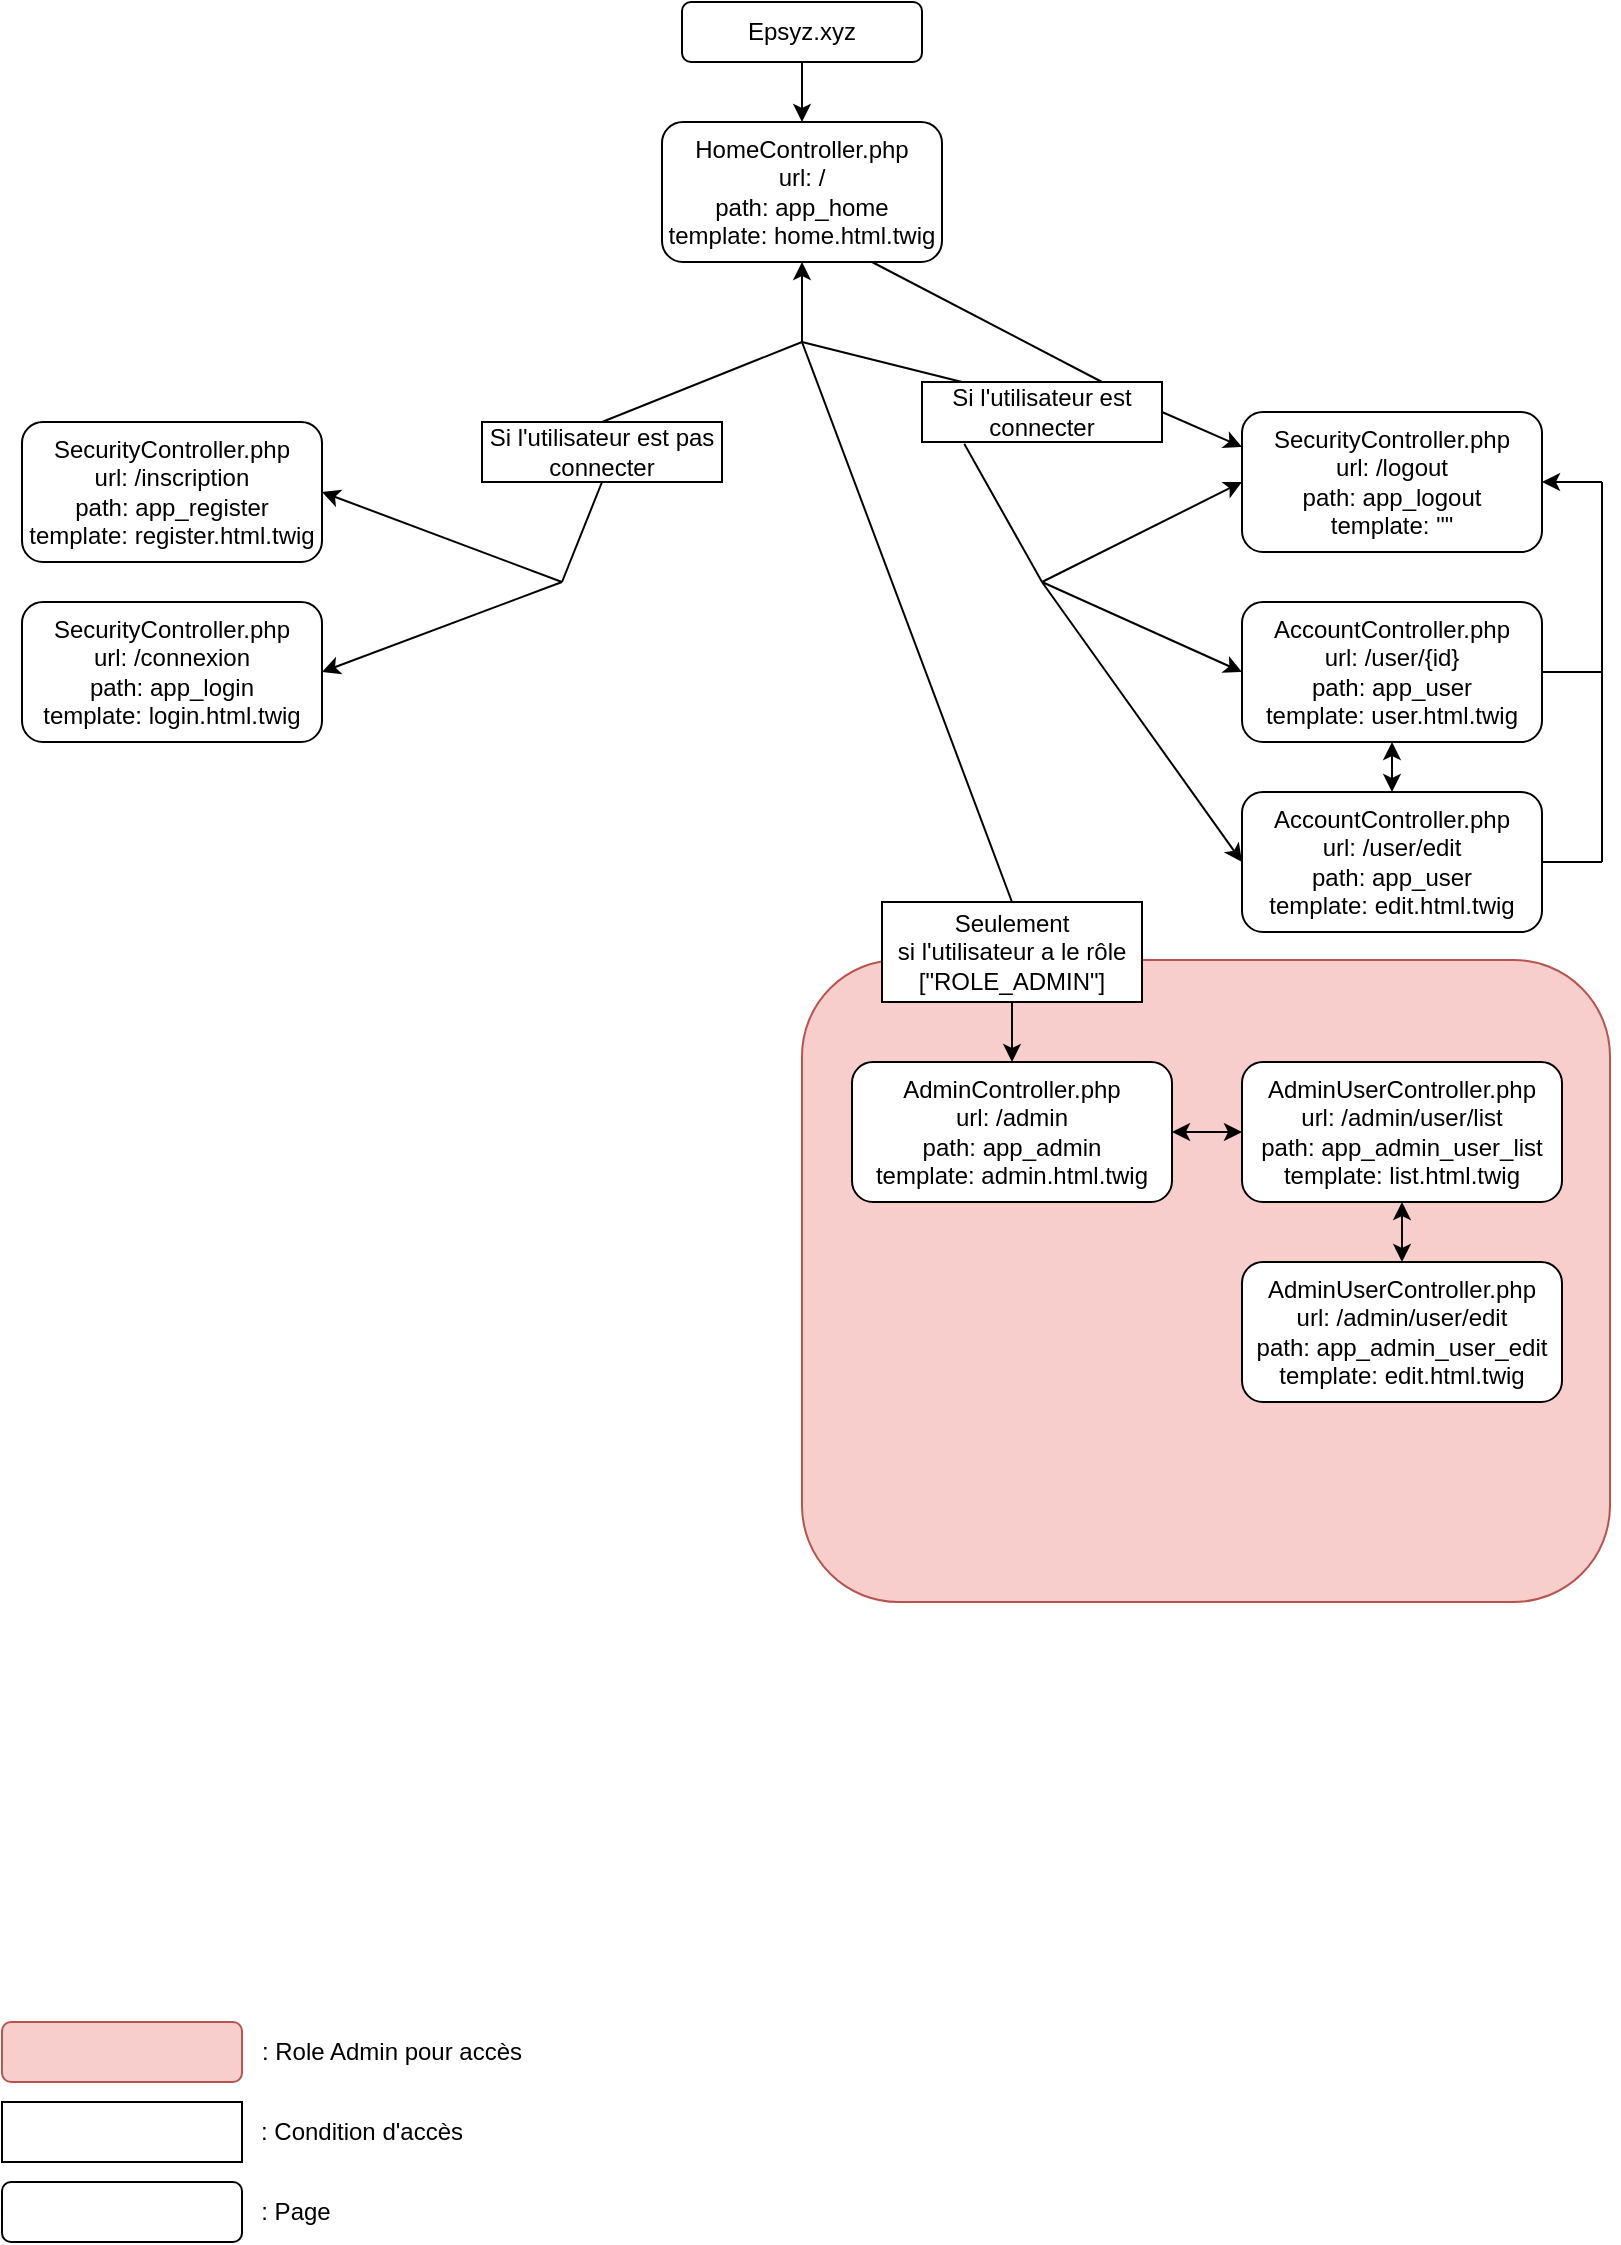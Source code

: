 <mxfile version="16.6.6" type="device"><diagram id="jgfl8DLM42HzcZeHC3-M" name="Accès pages principales"><mxGraphModel dx="813" dy="454" grid="1" gridSize="10" guides="1" tooltips="1" connect="1" arrows="1" fold="1" page="1" pageScale="1" pageWidth="827" pageHeight="1169" math="0" shadow="0"><root><mxCell id="0"/><mxCell id="1" parent="0"/><mxCell id="AmTw-HGfdpwaUKoKvzXh-41" value="SecurityController.php&lt;br&gt;url: /connexion&lt;br&gt;path: app_login&lt;br&gt;template: login.html.twig" style="rounded=1;whiteSpace=wrap;html=1;" parent="1" vertex="1"><mxGeometry x="20" y="330" width="150" height="70" as="geometry"/></mxCell><mxCell id="AmTw-HGfdpwaUKoKvzXh-43" value="SecurityController.php&lt;br&gt;url: /inscription&lt;br&gt;path: app_register&lt;br&gt;template: register.html.twig" style="rounded=1;whiteSpace=wrap;html=1;" parent="1" vertex="1"><mxGeometry x="20" y="240" width="150" height="70" as="geometry"/></mxCell><mxCell id="AmTw-HGfdpwaUKoKvzXh-44" value="SecurityController.php&lt;br&gt;url: /logout&lt;br&gt;path: app_logout&lt;br&gt;template: &quot;&quot;" style="rounded=1;whiteSpace=wrap;html=1;" parent="1" vertex="1"><mxGeometry x="630" y="235" width="150" height="70" as="geometry"/></mxCell><mxCell id="AmTw-HGfdpwaUKoKvzXh-45" value="HomeController.php&lt;br&gt;url: /&lt;br&gt;path: app_home&lt;br&gt;template: home.html.twig" style="rounded=1;whiteSpace=wrap;html=1;" parent="1" vertex="1"><mxGeometry x="340" y="90" width="140" height="70" as="geometry"/></mxCell><mxCell id="AmTw-HGfdpwaUKoKvzXh-49" style="edgeStyle=orthogonalEdgeStyle;rounded=0;orthogonalLoop=1;jettySize=auto;html=1;" parent="1" source="AmTw-HGfdpwaUKoKvzXh-48" target="AmTw-HGfdpwaUKoKvzXh-45" edge="1"><mxGeometry relative="1" as="geometry"/></mxCell><mxCell id="AmTw-HGfdpwaUKoKvzXh-48" value="Epsyz.xyz" style="rounded=1;whiteSpace=wrap;html=1;" parent="1" vertex="1"><mxGeometry x="350" y="30" width="120" height="30" as="geometry"/></mxCell><mxCell id="AmTw-HGfdpwaUKoKvzXh-57" value="" style="endArrow=none;html=1;rounded=0;entryX=0.5;entryY=0;entryDx=0;entryDy=0;" parent="1" target="AmTw-HGfdpwaUKoKvzXh-58" edge="1"><mxGeometry width="50" height="50" relative="1" as="geometry"><mxPoint x="410" y="200" as="sourcePoint"/><mxPoint x="360" y="260.0" as="targetPoint"/></mxGeometry></mxCell><mxCell id="AmTw-HGfdpwaUKoKvzXh-58" value="&lt;span&gt;Si l'utilisateur est pas connecter&lt;/span&gt;" style="rounded=0;whiteSpace=wrap;html=1;" parent="1" vertex="1"><mxGeometry x="250" y="240" width="120" height="30" as="geometry"/></mxCell><mxCell id="AmTw-HGfdpwaUKoKvzXh-60" value="" style="endArrow=none;html=1;rounded=0;exitX=0.5;exitY=1;exitDx=0;exitDy=0;" parent="1" source="AmTw-HGfdpwaUKoKvzXh-58" edge="1"><mxGeometry width="50" height="50" relative="1" as="geometry"><mxPoint x="400" y="320" as="sourcePoint"/><mxPoint x="290" y="320" as="targetPoint"/></mxGeometry></mxCell><mxCell id="AmTw-HGfdpwaUKoKvzXh-64" value="" style="endArrow=classic;html=1;rounded=0;entryX=1;entryY=0.5;entryDx=0;entryDy=0;" parent="1" target="AmTw-HGfdpwaUKoKvzXh-43" edge="1"><mxGeometry width="50" height="50" relative="1" as="geometry"><mxPoint x="290" y="320" as="sourcePoint"/><mxPoint x="450" y="270" as="targetPoint"/></mxGeometry></mxCell><mxCell id="AmTw-HGfdpwaUKoKvzXh-65" value="" style="endArrow=classic;html=1;rounded=0;entryX=1;entryY=0.5;entryDx=0;entryDy=0;" parent="1" target="AmTw-HGfdpwaUKoKvzXh-41" edge="1"><mxGeometry width="50" height="50" relative="1" as="geometry"><mxPoint x="290" y="320" as="sourcePoint"/><mxPoint x="450" y="270" as="targetPoint"/></mxGeometry></mxCell><mxCell id="AmTw-HGfdpwaUKoKvzXh-66" value="AccountController.php&lt;br&gt;url: /user/{id}&lt;br&gt;path: app_user&lt;br&gt;template: user.html.twig" style="rounded=1;whiteSpace=wrap;html=1;" parent="1" vertex="1"><mxGeometry x="630" y="330" width="150" height="70" as="geometry"/></mxCell><mxCell id="AmTw-HGfdpwaUKoKvzXh-69" value="&lt;span&gt;Si l'utilisateur est connecter&lt;/span&gt;" style="rounded=0;whiteSpace=wrap;html=1;" parent="1" vertex="1"><mxGeometry x="470" y="220" width="120" height="30" as="geometry"/></mxCell><mxCell id="AmTw-HGfdpwaUKoKvzXh-70" value="" style="endArrow=none;html=1;rounded=0;entryX=0.167;entryY=0;entryDx=0;entryDy=0;entryPerimeter=0;" parent="1" target="AmTw-HGfdpwaUKoKvzXh-69" edge="1"><mxGeometry width="50" height="50" relative="1" as="geometry"><mxPoint x="410" y="200" as="sourcePoint"/><mxPoint x="450" y="270" as="targetPoint"/></mxGeometry></mxCell><mxCell id="AmTw-HGfdpwaUKoKvzXh-71" value="" style="endArrow=none;html=1;rounded=0;exitX=0.176;exitY=1.031;exitDx=0;exitDy=0;exitPerimeter=0;" parent="1" source="AmTw-HGfdpwaUKoKvzXh-69" edge="1"><mxGeometry width="50" height="50" relative="1" as="geometry"><mxPoint x="400" y="320" as="sourcePoint"/><mxPoint x="530" y="320" as="targetPoint"/></mxGeometry></mxCell><mxCell id="AmTw-HGfdpwaUKoKvzXh-72" value="" style="endArrow=classic;html=1;rounded=0;entryX=0;entryY=0.5;entryDx=0;entryDy=0;" parent="1" target="AmTw-HGfdpwaUKoKvzXh-44" edge="1"><mxGeometry width="50" height="50" relative="1" as="geometry"><mxPoint x="530" y="320" as="sourcePoint"/><mxPoint x="450" y="270" as="targetPoint"/></mxGeometry></mxCell><mxCell id="AmTw-HGfdpwaUKoKvzXh-73" value="" style="endArrow=classic;html=1;rounded=0;entryX=0;entryY=0.5;entryDx=0;entryDy=0;" parent="1" target="AmTw-HGfdpwaUKoKvzXh-66" edge="1"><mxGeometry width="50" height="50" relative="1" as="geometry"><mxPoint x="530" y="320" as="sourcePoint"/><mxPoint x="450" y="270" as="targetPoint"/></mxGeometry></mxCell><mxCell id="AmTw-HGfdpwaUKoKvzXh-78" value="" style="rounded=1;whiteSpace=wrap;html=1;" parent="1" vertex="1"><mxGeometry x="10" y="1120" width="120" height="30" as="geometry"/></mxCell><mxCell id="AmTw-HGfdpwaUKoKvzXh-80" value=": Page" style="text;html=1;strokeColor=none;fillColor=none;align=center;verticalAlign=middle;whiteSpace=wrap;rounded=0;" parent="1" vertex="1"><mxGeometry x="127" y="1120" width="60" height="30" as="geometry"/></mxCell><mxCell id="AmTw-HGfdpwaUKoKvzXh-81" value="" style="rounded=0;whiteSpace=wrap;html=1;" parent="1" vertex="1"><mxGeometry x="10" y="1080" width="120" height="30" as="geometry"/></mxCell><mxCell id="AmTw-HGfdpwaUKoKvzXh-82" value=": Condition d'accès" style="text;html=1;strokeColor=none;fillColor=none;align=center;verticalAlign=middle;whiteSpace=wrap;rounded=0;" parent="1" vertex="1"><mxGeometry x="130" y="1080" width="120" height="30" as="geometry"/></mxCell><mxCell id="AmTw-HGfdpwaUKoKvzXh-83" value="" style="endArrow=none;html=1;rounded=0;entryX=0.5;entryY=0;entryDx=0;entryDy=0;" parent="1" target="AmTw-HGfdpwaUKoKvzXh-89" edge="1"><mxGeometry width="50" height="50" relative="1" as="geometry"><mxPoint x="410" y="200" as="sourcePoint"/><mxPoint x="395" y="410" as="targetPoint"/></mxGeometry></mxCell><mxCell id="AmTw-HGfdpwaUKoKvzXh-86" value="" style="rounded=1;whiteSpace=wrap;html=1;fillColor=#f8cecc;strokeColor=#b85450;" parent="1" vertex="1"><mxGeometry x="410" y="509" width="404" height="321" as="geometry"/></mxCell><mxCell id="AmTw-HGfdpwaUKoKvzXh-88" value="&lt;span&gt;AdminController.php&lt;/span&gt;&lt;br&gt;&lt;span&gt;url: /admin&lt;/span&gt;&lt;br&gt;&lt;span&gt;path: app_admin&lt;/span&gt;&lt;br&gt;&lt;span&gt;template: admin.html.twig&lt;/span&gt;" style="rounded=1;whiteSpace=wrap;html=1;" parent="1" vertex="1"><mxGeometry x="435" y="560" width="160" height="70" as="geometry"/></mxCell><mxCell id="AmTw-HGfdpwaUKoKvzXh-89" value="&lt;span&gt;Seulement&lt;/span&gt;&lt;br&gt;&lt;span&gt;si l'utilisateur a le rôle&lt;/span&gt;&lt;br&gt;&lt;span&gt;[&quot;ROLE_ADMIN&quot;]&lt;/span&gt;" style="rounded=0;whiteSpace=wrap;html=1;" parent="1" vertex="1"><mxGeometry x="450" y="480" width="130" height="50" as="geometry"/></mxCell><mxCell id="AmTw-HGfdpwaUKoKvzXh-90" value="" style="rounded=1;whiteSpace=wrap;html=1;fillColor=#f8cecc;strokeColor=#b85450;" parent="1" vertex="1"><mxGeometry x="10" y="1040" width="120" height="30" as="geometry"/></mxCell><mxCell id="AmTw-HGfdpwaUKoKvzXh-91" value=": Role Admin pour accès" style="text;html=1;strokeColor=none;fillColor=none;align=center;verticalAlign=middle;whiteSpace=wrap;rounded=0;" parent="1" vertex="1"><mxGeometry x="130" y="1040" width="150" height="30" as="geometry"/></mxCell><mxCell id="AmTw-HGfdpwaUKoKvzXh-92" value="" style="endArrow=classic;html=1;rounded=0;entryX=0.5;entryY=0;entryDx=0;entryDy=0;exitX=0.5;exitY=1;exitDx=0;exitDy=0;" parent="1" source="AmTw-HGfdpwaUKoKvzXh-89" target="AmTw-HGfdpwaUKoKvzXh-88" edge="1"><mxGeometry width="50" height="50" relative="1" as="geometry"><mxPoint x="300" y="530" as="sourcePoint"/><mxPoint x="450" y="450" as="targetPoint"/></mxGeometry></mxCell><mxCell id="AmTw-HGfdpwaUKoKvzXh-93" value="AccountController.php&lt;br&gt;url: /user/edit&lt;br&gt;path: app_user&lt;br&gt;template: edit.html.twig" style="rounded=1;whiteSpace=wrap;html=1;" parent="1" vertex="1"><mxGeometry x="630" y="425" width="150" height="70" as="geometry"/></mxCell><mxCell id="AmTw-HGfdpwaUKoKvzXh-94" value="&lt;span&gt;AdminUserController.php&lt;/span&gt;&lt;br&gt;&lt;span&gt;url: /admin/user/list&lt;/span&gt;&lt;br&gt;&lt;span&gt;path: app_admin_user_list&lt;/span&gt;&lt;br&gt;&lt;span&gt;template: list.html.twig&lt;/span&gt;" style="rounded=1;whiteSpace=wrap;html=1;" parent="1" vertex="1"><mxGeometry x="630" y="560" width="160" height="70" as="geometry"/></mxCell><mxCell id="AmTw-HGfdpwaUKoKvzXh-96" value="&lt;span&gt;AdminUserController.php&lt;/span&gt;&lt;br&gt;&lt;span&gt;url: /admin/user/edit&lt;/span&gt;&lt;br&gt;&lt;span&gt;path: app_admin_user_edit&lt;/span&gt;&lt;br&gt;&lt;span&gt;template: edit.html.twig&lt;/span&gt;" style="rounded=1;whiteSpace=wrap;html=1;" parent="1" vertex="1"><mxGeometry x="630" y="660" width="160" height="70" as="geometry"/></mxCell><mxCell id="AmTw-HGfdpwaUKoKvzXh-98" value="" style="endArrow=classic;html=1;rounded=0;entryX=0;entryY=0.5;entryDx=0;entryDy=0;" parent="1" target="AmTw-HGfdpwaUKoKvzXh-93" edge="1"><mxGeometry width="50" height="50" relative="1" as="geometry"><mxPoint x="530" y="320" as="sourcePoint"/><mxPoint x="450" y="420" as="targetPoint"/></mxGeometry></mxCell><mxCell id="AmTw-HGfdpwaUKoKvzXh-101" value="" style="endArrow=classic;html=1;rounded=0;entryX=1;entryY=0.5;entryDx=0;entryDy=0;" parent="1" target="AmTw-HGfdpwaUKoKvzXh-44" edge="1"><mxGeometry width="50" height="50" relative="1" as="geometry"><mxPoint x="810" y="270" as="sourcePoint"/><mxPoint x="830" y="340" as="targetPoint"/></mxGeometry></mxCell><mxCell id="AmTw-HGfdpwaUKoKvzXh-102" value="" style="endArrow=none;html=1;rounded=0;" parent="1" edge="1"><mxGeometry width="50" height="50" relative="1" as="geometry"><mxPoint x="810" y="460" as="sourcePoint"/><mxPoint x="810" y="270" as="targetPoint"/></mxGeometry></mxCell><mxCell id="AmTw-HGfdpwaUKoKvzXh-103" value="" style="endArrow=none;html=1;rounded=0;exitX=1;exitY=0.5;exitDx=0;exitDy=0;" parent="1" source="AmTw-HGfdpwaUKoKvzXh-66" edge="1"><mxGeometry width="50" height="50" relative="1" as="geometry"><mxPoint x="780" y="370" as="sourcePoint"/><mxPoint x="810" y="365" as="targetPoint"/></mxGeometry></mxCell><mxCell id="AmTw-HGfdpwaUKoKvzXh-104" value="" style="endArrow=none;html=1;rounded=0;exitX=1;exitY=0.5;exitDx=0;exitDy=0;" parent="1" source="AmTw-HGfdpwaUKoKvzXh-93" edge="1"><mxGeometry width="50" height="50" relative="1" as="geometry"><mxPoint x="780" y="410" as="sourcePoint"/><mxPoint x="810" y="460" as="targetPoint"/></mxGeometry></mxCell><mxCell id="AmTw-HGfdpwaUKoKvzXh-105" value="" style="endArrow=classic;startArrow=classic;html=1;rounded=0;exitX=0.5;exitY=0;exitDx=0;exitDy=0;entryX=0.5;entryY=1;entryDx=0;entryDy=0;" parent="1" source="AmTw-HGfdpwaUKoKvzXh-96" target="AmTw-HGfdpwaUKoKvzXh-94" edge="1"><mxGeometry width="50" height="50" relative="1" as="geometry"><mxPoint x="640" y="660" as="sourcePoint"/><mxPoint x="690" y="610" as="targetPoint"/></mxGeometry></mxCell><mxCell id="AmTw-HGfdpwaUKoKvzXh-106" value="" style="endArrow=classic;startArrow=classic;html=1;rounded=0;exitX=1;exitY=0.5;exitDx=0;exitDy=0;entryX=0;entryY=0.5;entryDx=0;entryDy=0;" parent="1" source="AmTw-HGfdpwaUKoKvzXh-88" target="AmTw-HGfdpwaUKoKvzXh-94" edge="1"><mxGeometry width="50" height="50" relative="1" as="geometry"><mxPoint x="640" y="660" as="sourcePoint"/><mxPoint x="690" y="610" as="targetPoint"/></mxGeometry></mxCell><mxCell id="AmTw-HGfdpwaUKoKvzXh-107" value="" style="endArrow=classic;html=1;rounded=0;entryX=0.5;entryY=1;entryDx=0;entryDy=0;" parent="1" target="AmTw-HGfdpwaUKoKvzXh-45" edge="1"><mxGeometry width="50" height="50" relative="1" as="geometry"><mxPoint x="410" y="200" as="sourcePoint"/><mxPoint x="440" y="190" as="targetPoint"/></mxGeometry></mxCell><mxCell id="AmTw-HGfdpwaUKoKvzXh-108" value="" style="endArrow=classic;startArrow=classic;html=1;rounded=0;entryX=0.5;entryY=1;entryDx=0;entryDy=0;exitX=0.5;exitY=0;exitDx=0;exitDy=0;" parent="1" source="AmTw-HGfdpwaUKoKvzXh-93" target="AmTw-HGfdpwaUKoKvzXh-66" edge="1"><mxGeometry width="50" height="50" relative="1" as="geometry"><mxPoint x="810" y="530" as="sourcePoint"/><mxPoint x="860" y="480" as="targetPoint"/></mxGeometry></mxCell><mxCell id="i6A-o4z5Vgsj0KU_vEGO-1" value="" style="endArrow=classic;html=1;rounded=0;exitX=1;exitY=0.5;exitDx=0;exitDy=0;entryX=0;entryY=0.25;entryDx=0;entryDy=0;" edge="1" parent="1" source="AmTw-HGfdpwaUKoKvzXh-69" target="AmTw-HGfdpwaUKoKvzXh-44"><mxGeometry width="50" height="50" relative="1" as="geometry"><mxPoint x="540" y="330" as="sourcePoint"/><mxPoint x="590" y="180" as="targetPoint"/></mxGeometry></mxCell><mxCell id="i6A-o4z5Vgsj0KU_vEGO-2" value="" style="endArrow=none;html=1;rounded=0;entryX=0.75;entryY=0;entryDx=0;entryDy=0;exitX=0.75;exitY=1;exitDx=0;exitDy=0;" edge="1" parent="1" source="AmTw-HGfdpwaUKoKvzXh-45" target="AmTw-HGfdpwaUKoKvzXh-69"><mxGeometry width="50" height="50" relative="1" as="geometry"><mxPoint x="420" y="210" as="sourcePoint"/><mxPoint x="500.04" y="230" as="targetPoint"/></mxGeometry></mxCell></root></mxGraphModel></diagram></mxfile>